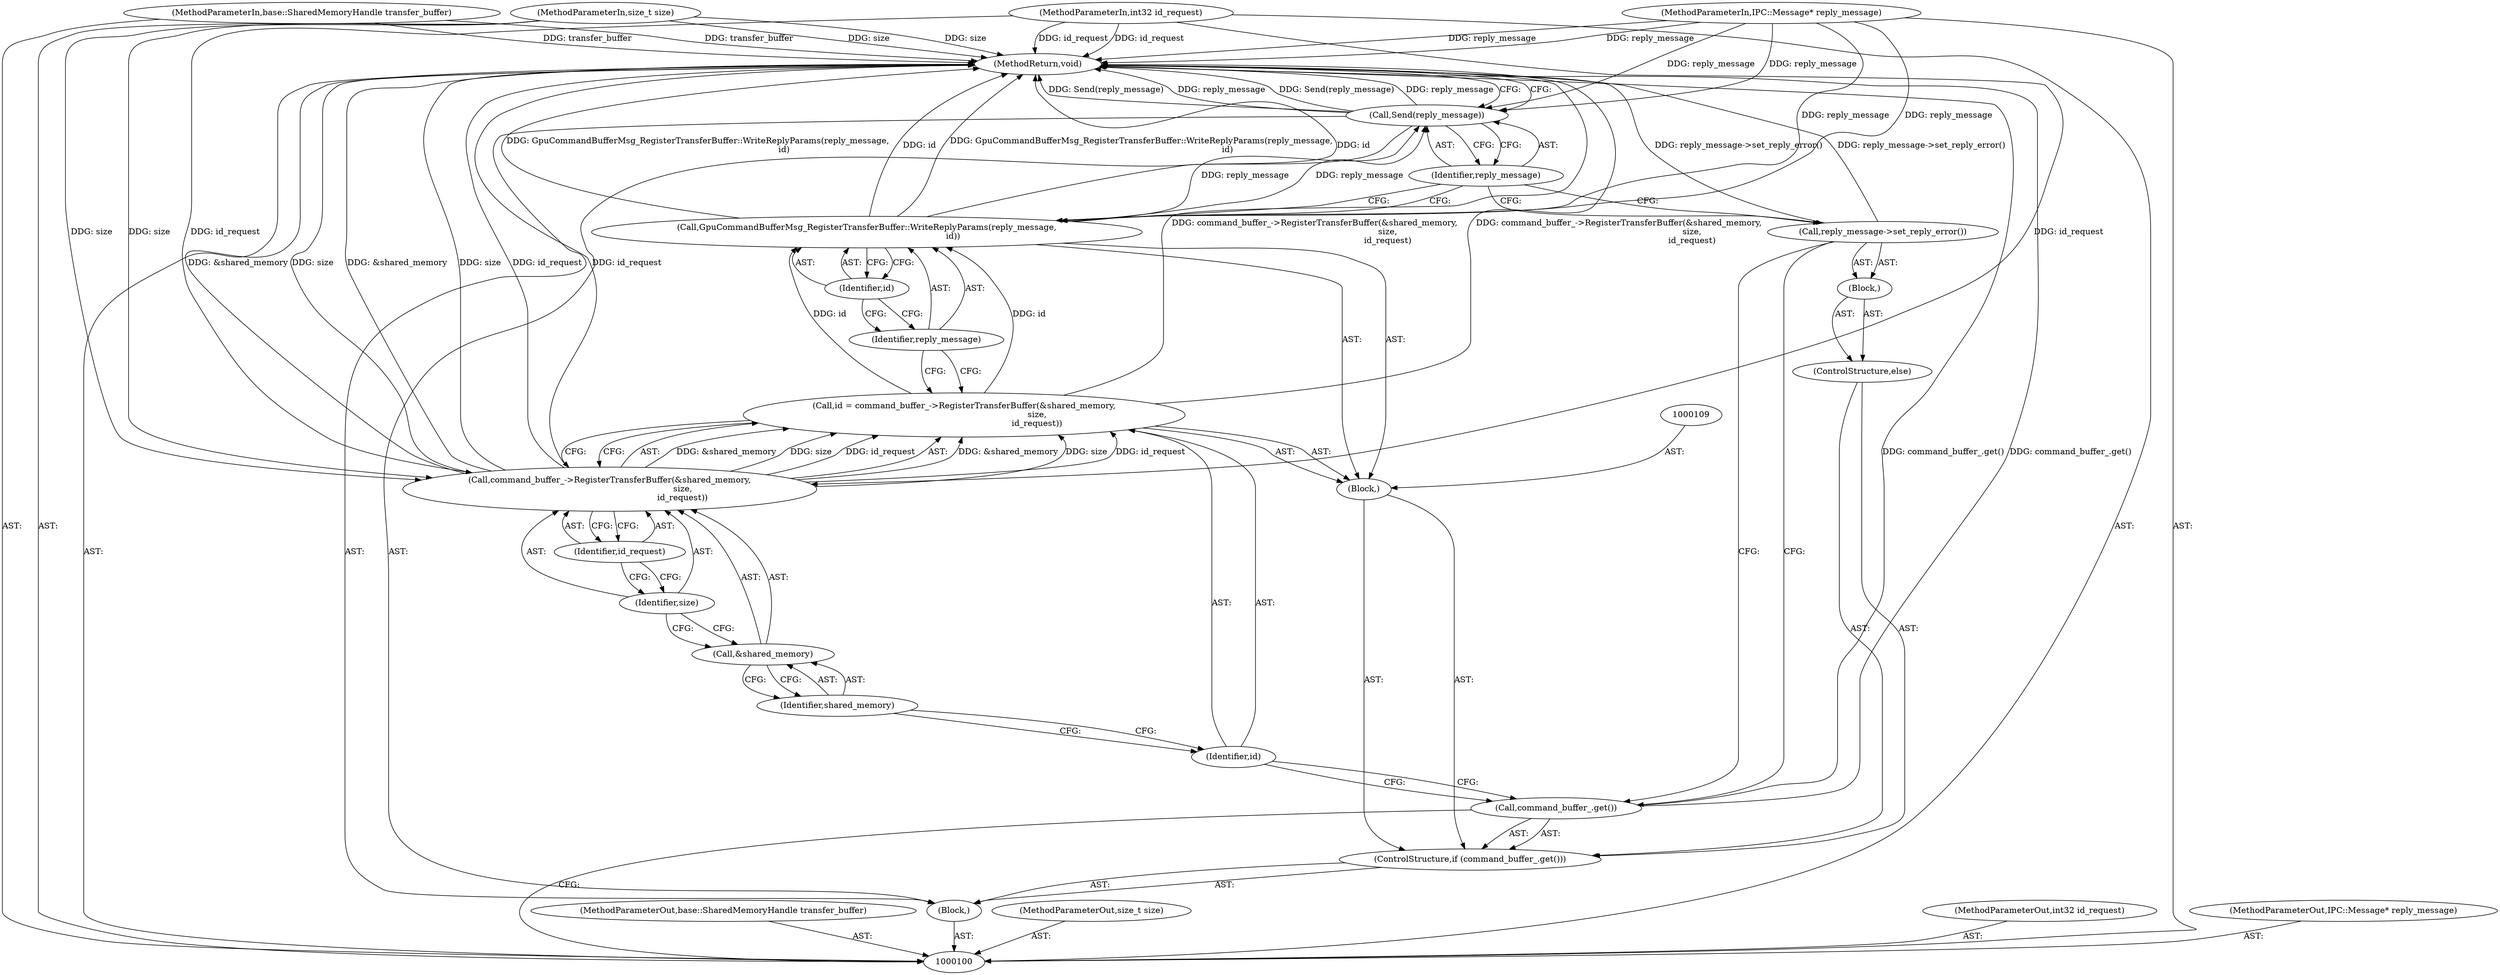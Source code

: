 digraph "0_Chrome_cd0bd79d6ebdb72183e6f0833673464cc10b3600_21" {
"1000125" [label="(MethodReturn,void)"];
"1000116" [label="(Identifier,id_request)"];
"1000117" [label="(Call,GpuCommandBufferMsg_RegisterTransferBuffer::WriteReplyParams(reply_message,\n                                                                 id))"];
"1000118" [label="(Identifier,reply_message)"];
"1000119" [label="(Identifier,id)"];
"1000120" [label="(ControlStructure,else)"];
"1000121" [label="(Block,)"];
"1000122" [label="(Call,reply_message->set_reply_error())"];
"1000123" [label="(Call,Send(reply_message))"];
"1000124" [label="(Identifier,reply_message)"];
"1000101" [label="(MethodParameterIn,base::SharedMemoryHandle transfer_buffer)"];
"1000163" [label="(MethodParameterOut,base::SharedMemoryHandle transfer_buffer)"];
"1000102" [label="(MethodParameterIn,size_t size)"];
"1000164" [label="(MethodParameterOut,size_t size)"];
"1000103" [label="(MethodParameterIn,int32 id_request)"];
"1000165" [label="(MethodParameterOut,int32 id_request)"];
"1000105" [label="(Block,)"];
"1000104" [label="(MethodParameterIn,IPC::Message* reply_message)"];
"1000166" [label="(MethodParameterOut,IPC::Message* reply_message)"];
"1000106" [label="(ControlStructure,if (command_buffer_.get()))"];
"1000107" [label="(Call,command_buffer_.get())"];
"1000110" [label="(Call,id = command_buffer_->RegisterTransferBuffer(&shared_memory,\n                                                       size,\n                                                       id_request))"];
"1000111" [label="(Identifier,id)"];
"1000112" [label="(Call,command_buffer_->RegisterTransferBuffer(&shared_memory,\n                                                       size,\n                                                       id_request))"];
"1000108" [label="(Block,)"];
"1000113" [label="(Call,&shared_memory)"];
"1000114" [label="(Identifier,shared_memory)"];
"1000115" [label="(Identifier,size)"];
"1000125" -> "1000100"  [label="AST: "];
"1000125" -> "1000123"  [label="CFG: "];
"1000117" -> "1000125"  [label="DDG: GpuCommandBufferMsg_RegisterTransferBuffer::WriteReplyParams(reply_message,\n                                                                 id)"];
"1000117" -> "1000125"  [label="DDG: id"];
"1000107" -> "1000125"  [label="DDG: command_buffer_.get()"];
"1000104" -> "1000125"  [label="DDG: reply_message"];
"1000123" -> "1000125"  [label="DDG: Send(reply_message)"];
"1000123" -> "1000125"  [label="DDG: reply_message"];
"1000103" -> "1000125"  [label="DDG: id_request"];
"1000112" -> "1000125"  [label="DDG: size"];
"1000112" -> "1000125"  [label="DDG: id_request"];
"1000112" -> "1000125"  [label="DDG: &shared_memory"];
"1000122" -> "1000125"  [label="DDG: reply_message->set_reply_error()"];
"1000102" -> "1000125"  [label="DDG: size"];
"1000110" -> "1000125"  [label="DDG: command_buffer_->RegisterTransferBuffer(&shared_memory,\n                                                       size,\n                                                       id_request)"];
"1000101" -> "1000125"  [label="DDG: transfer_buffer"];
"1000116" -> "1000112"  [label="AST: "];
"1000116" -> "1000115"  [label="CFG: "];
"1000112" -> "1000116"  [label="CFG: "];
"1000117" -> "1000108"  [label="AST: "];
"1000117" -> "1000119"  [label="CFG: "];
"1000118" -> "1000117"  [label="AST: "];
"1000119" -> "1000117"  [label="AST: "];
"1000124" -> "1000117"  [label="CFG: "];
"1000117" -> "1000125"  [label="DDG: GpuCommandBufferMsg_RegisterTransferBuffer::WriteReplyParams(reply_message,\n                                                                 id)"];
"1000117" -> "1000125"  [label="DDG: id"];
"1000104" -> "1000117"  [label="DDG: reply_message"];
"1000110" -> "1000117"  [label="DDG: id"];
"1000117" -> "1000123"  [label="DDG: reply_message"];
"1000118" -> "1000117"  [label="AST: "];
"1000118" -> "1000110"  [label="CFG: "];
"1000119" -> "1000118"  [label="CFG: "];
"1000119" -> "1000117"  [label="AST: "];
"1000119" -> "1000118"  [label="CFG: "];
"1000117" -> "1000119"  [label="CFG: "];
"1000120" -> "1000106"  [label="AST: "];
"1000121" -> "1000120"  [label="AST: "];
"1000121" -> "1000120"  [label="AST: "];
"1000122" -> "1000121"  [label="AST: "];
"1000122" -> "1000121"  [label="AST: "];
"1000122" -> "1000107"  [label="CFG: "];
"1000124" -> "1000122"  [label="CFG: "];
"1000122" -> "1000125"  [label="DDG: reply_message->set_reply_error()"];
"1000123" -> "1000105"  [label="AST: "];
"1000123" -> "1000124"  [label="CFG: "];
"1000124" -> "1000123"  [label="AST: "];
"1000125" -> "1000123"  [label="CFG: "];
"1000123" -> "1000125"  [label="DDG: Send(reply_message)"];
"1000123" -> "1000125"  [label="DDG: reply_message"];
"1000117" -> "1000123"  [label="DDG: reply_message"];
"1000104" -> "1000123"  [label="DDG: reply_message"];
"1000124" -> "1000123"  [label="AST: "];
"1000124" -> "1000117"  [label="CFG: "];
"1000124" -> "1000122"  [label="CFG: "];
"1000123" -> "1000124"  [label="CFG: "];
"1000101" -> "1000100"  [label="AST: "];
"1000101" -> "1000125"  [label="DDG: transfer_buffer"];
"1000163" -> "1000100"  [label="AST: "];
"1000102" -> "1000100"  [label="AST: "];
"1000102" -> "1000125"  [label="DDG: size"];
"1000102" -> "1000112"  [label="DDG: size"];
"1000164" -> "1000100"  [label="AST: "];
"1000103" -> "1000100"  [label="AST: "];
"1000103" -> "1000125"  [label="DDG: id_request"];
"1000103" -> "1000112"  [label="DDG: id_request"];
"1000165" -> "1000100"  [label="AST: "];
"1000105" -> "1000100"  [label="AST: "];
"1000106" -> "1000105"  [label="AST: "];
"1000123" -> "1000105"  [label="AST: "];
"1000104" -> "1000100"  [label="AST: "];
"1000104" -> "1000125"  [label="DDG: reply_message"];
"1000104" -> "1000117"  [label="DDG: reply_message"];
"1000104" -> "1000123"  [label="DDG: reply_message"];
"1000166" -> "1000100"  [label="AST: "];
"1000106" -> "1000105"  [label="AST: "];
"1000107" -> "1000106"  [label="AST: "];
"1000108" -> "1000106"  [label="AST: "];
"1000120" -> "1000106"  [label="AST: "];
"1000107" -> "1000106"  [label="AST: "];
"1000107" -> "1000100"  [label="CFG: "];
"1000111" -> "1000107"  [label="CFG: "];
"1000122" -> "1000107"  [label="CFG: "];
"1000107" -> "1000125"  [label="DDG: command_buffer_.get()"];
"1000110" -> "1000108"  [label="AST: "];
"1000110" -> "1000112"  [label="CFG: "];
"1000111" -> "1000110"  [label="AST: "];
"1000112" -> "1000110"  [label="AST: "];
"1000118" -> "1000110"  [label="CFG: "];
"1000110" -> "1000125"  [label="DDG: command_buffer_->RegisterTransferBuffer(&shared_memory,\n                                                       size,\n                                                       id_request)"];
"1000112" -> "1000110"  [label="DDG: &shared_memory"];
"1000112" -> "1000110"  [label="DDG: size"];
"1000112" -> "1000110"  [label="DDG: id_request"];
"1000110" -> "1000117"  [label="DDG: id"];
"1000111" -> "1000110"  [label="AST: "];
"1000111" -> "1000107"  [label="CFG: "];
"1000114" -> "1000111"  [label="CFG: "];
"1000112" -> "1000110"  [label="AST: "];
"1000112" -> "1000116"  [label="CFG: "];
"1000113" -> "1000112"  [label="AST: "];
"1000115" -> "1000112"  [label="AST: "];
"1000116" -> "1000112"  [label="AST: "];
"1000110" -> "1000112"  [label="CFG: "];
"1000112" -> "1000125"  [label="DDG: size"];
"1000112" -> "1000125"  [label="DDG: id_request"];
"1000112" -> "1000125"  [label="DDG: &shared_memory"];
"1000112" -> "1000110"  [label="DDG: &shared_memory"];
"1000112" -> "1000110"  [label="DDG: size"];
"1000112" -> "1000110"  [label="DDG: id_request"];
"1000102" -> "1000112"  [label="DDG: size"];
"1000103" -> "1000112"  [label="DDG: id_request"];
"1000108" -> "1000106"  [label="AST: "];
"1000109" -> "1000108"  [label="AST: "];
"1000110" -> "1000108"  [label="AST: "];
"1000117" -> "1000108"  [label="AST: "];
"1000113" -> "1000112"  [label="AST: "];
"1000113" -> "1000114"  [label="CFG: "];
"1000114" -> "1000113"  [label="AST: "];
"1000115" -> "1000113"  [label="CFG: "];
"1000114" -> "1000113"  [label="AST: "];
"1000114" -> "1000111"  [label="CFG: "];
"1000113" -> "1000114"  [label="CFG: "];
"1000115" -> "1000112"  [label="AST: "];
"1000115" -> "1000113"  [label="CFG: "];
"1000116" -> "1000115"  [label="CFG: "];
}
